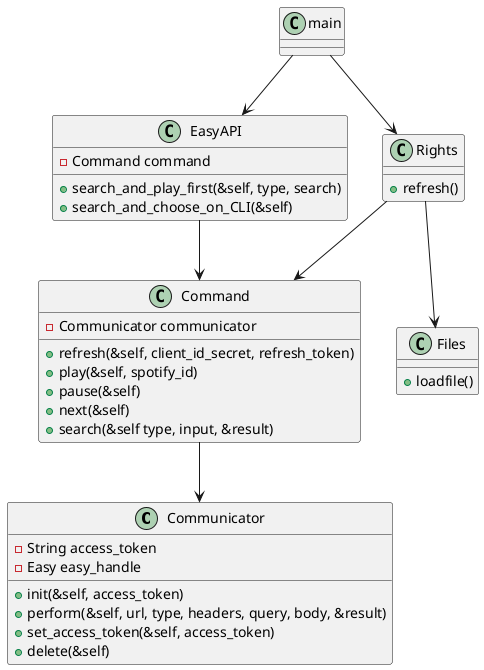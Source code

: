 @startuml

class Communicator {
    - String access_token
    - Easy easy_handle
    + init(&self, access_token)
    + perform(&self, url, type, headers, query, body, &result)
    + set_access_token(&self, access_token)
    + delete(&self)
}

class Command {
    - Communicator communicator
    + refresh(&self, client_id_secret, refresh_token)
    + play(&self, spotify_id)
    + pause(&self)
    + next(&self)
    + search(&self type, input, &result)
}

class EasyAPI {
    - Command command
    + search_and_play_first(&self, type, search)
    + search_and_choose_on_CLI(&self)
}
class Rights {
    + refresh()
}

class Files {
    + loadfile()
}
main --> Rights
Rights --> Files 
Rights --> Command
main --> EasyAPI
EasyAPI --> Command
Command --> Communicator
@enduml